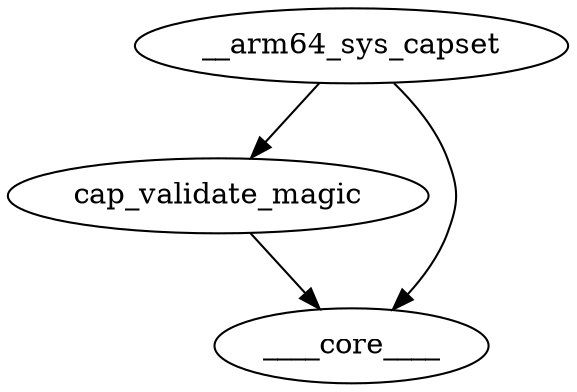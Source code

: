 digraph kerncollapsed {
    "__arm64_sys_capset" [color="black"];
    "cap_validate_magic" [color="black"];
    "____core____" [color="kernel"];
    "__arm64_sys_capset" -> "cap_validate_magic" [color="black"];
    "__arm64_sys_capset" -> "____core____" [color="black"];
    "cap_validate_magic" -> "____core____" [color="black"];
}

